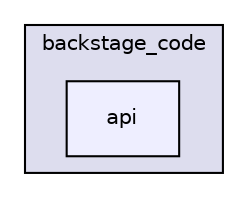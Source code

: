 digraph "/home/jd808/workspace/backstage_code/api" {
  compound=true
  node [ fontsize="10", fontname="Helvetica"];
  edge [ labelfontsize="10", labelfontname="Helvetica"];
  subgraph clusterdir_7081102e3dcc9a1f34a8d98d3765314d {
    graph [ bgcolor="#ddddee", pencolor="black", label="backstage_code" fontname="Helvetica", fontsize="10", URL="dir_7081102e3dcc9a1f34a8d98d3765314d.html"]
  dir_68c37517311c2c6afbcee3846a5d9810 [shape=box, label="api", style="filled", fillcolor="#eeeeff", pencolor="black", URL="dir_68c37517311c2c6afbcee3846a5d9810.html"];
  }
}
